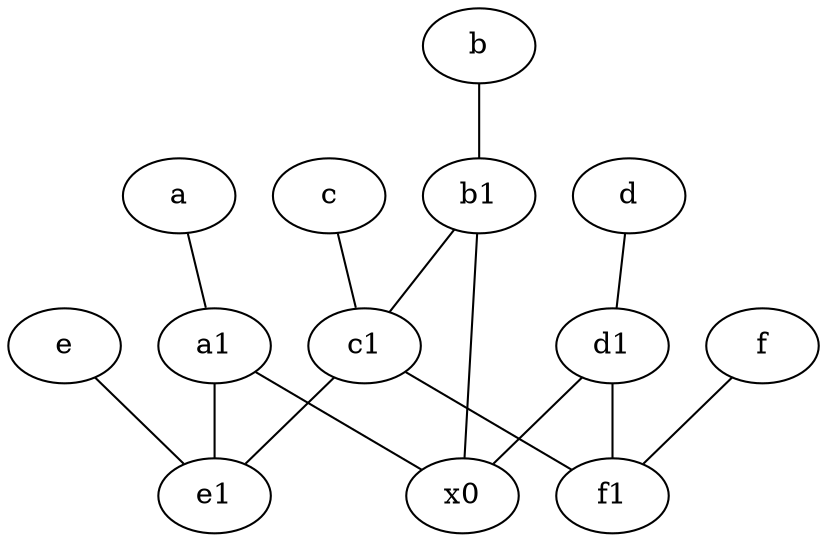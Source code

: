graph {
	node [labelfontsize=50]
	b1 [labelfontsize=50 pos="9,4!"]
	c1 [labelfontsize=50 pos="4.5,3!"]
	c [labelfontsize=50 pos="4.5,2!"]
	d [labelfontsize=50 pos="2,5!"]
	e [labelfontsize=50 pos="7,9!"]
	e1 [labelfontsize=50 pos="7,7!"]
	f1 [labelfontsize=50 pos="3,8!"]
	d1 [labelfontsize=50 pos="3,5!"]
	a1 [labelfontsize=50 pos="8,3!"]
	x0 [labelfontsize=50]
	b [labelfontsize=50 pos="10,4!"]
	f [labelfontsize=50 pos="3,9!"]
	a [labelfontsize=50 pos="8,2!"]
	a1 -- x0
	d1 -- x0
	c -- c1
	b1 -- c1
	a1 -- e1
	a -- a1
	d1 -- f1
	c1 -- e1
	c1 -- f1
	d -- d1
	b -- b1
	f -- f1
	e -- e1
	b1 -- x0
}
